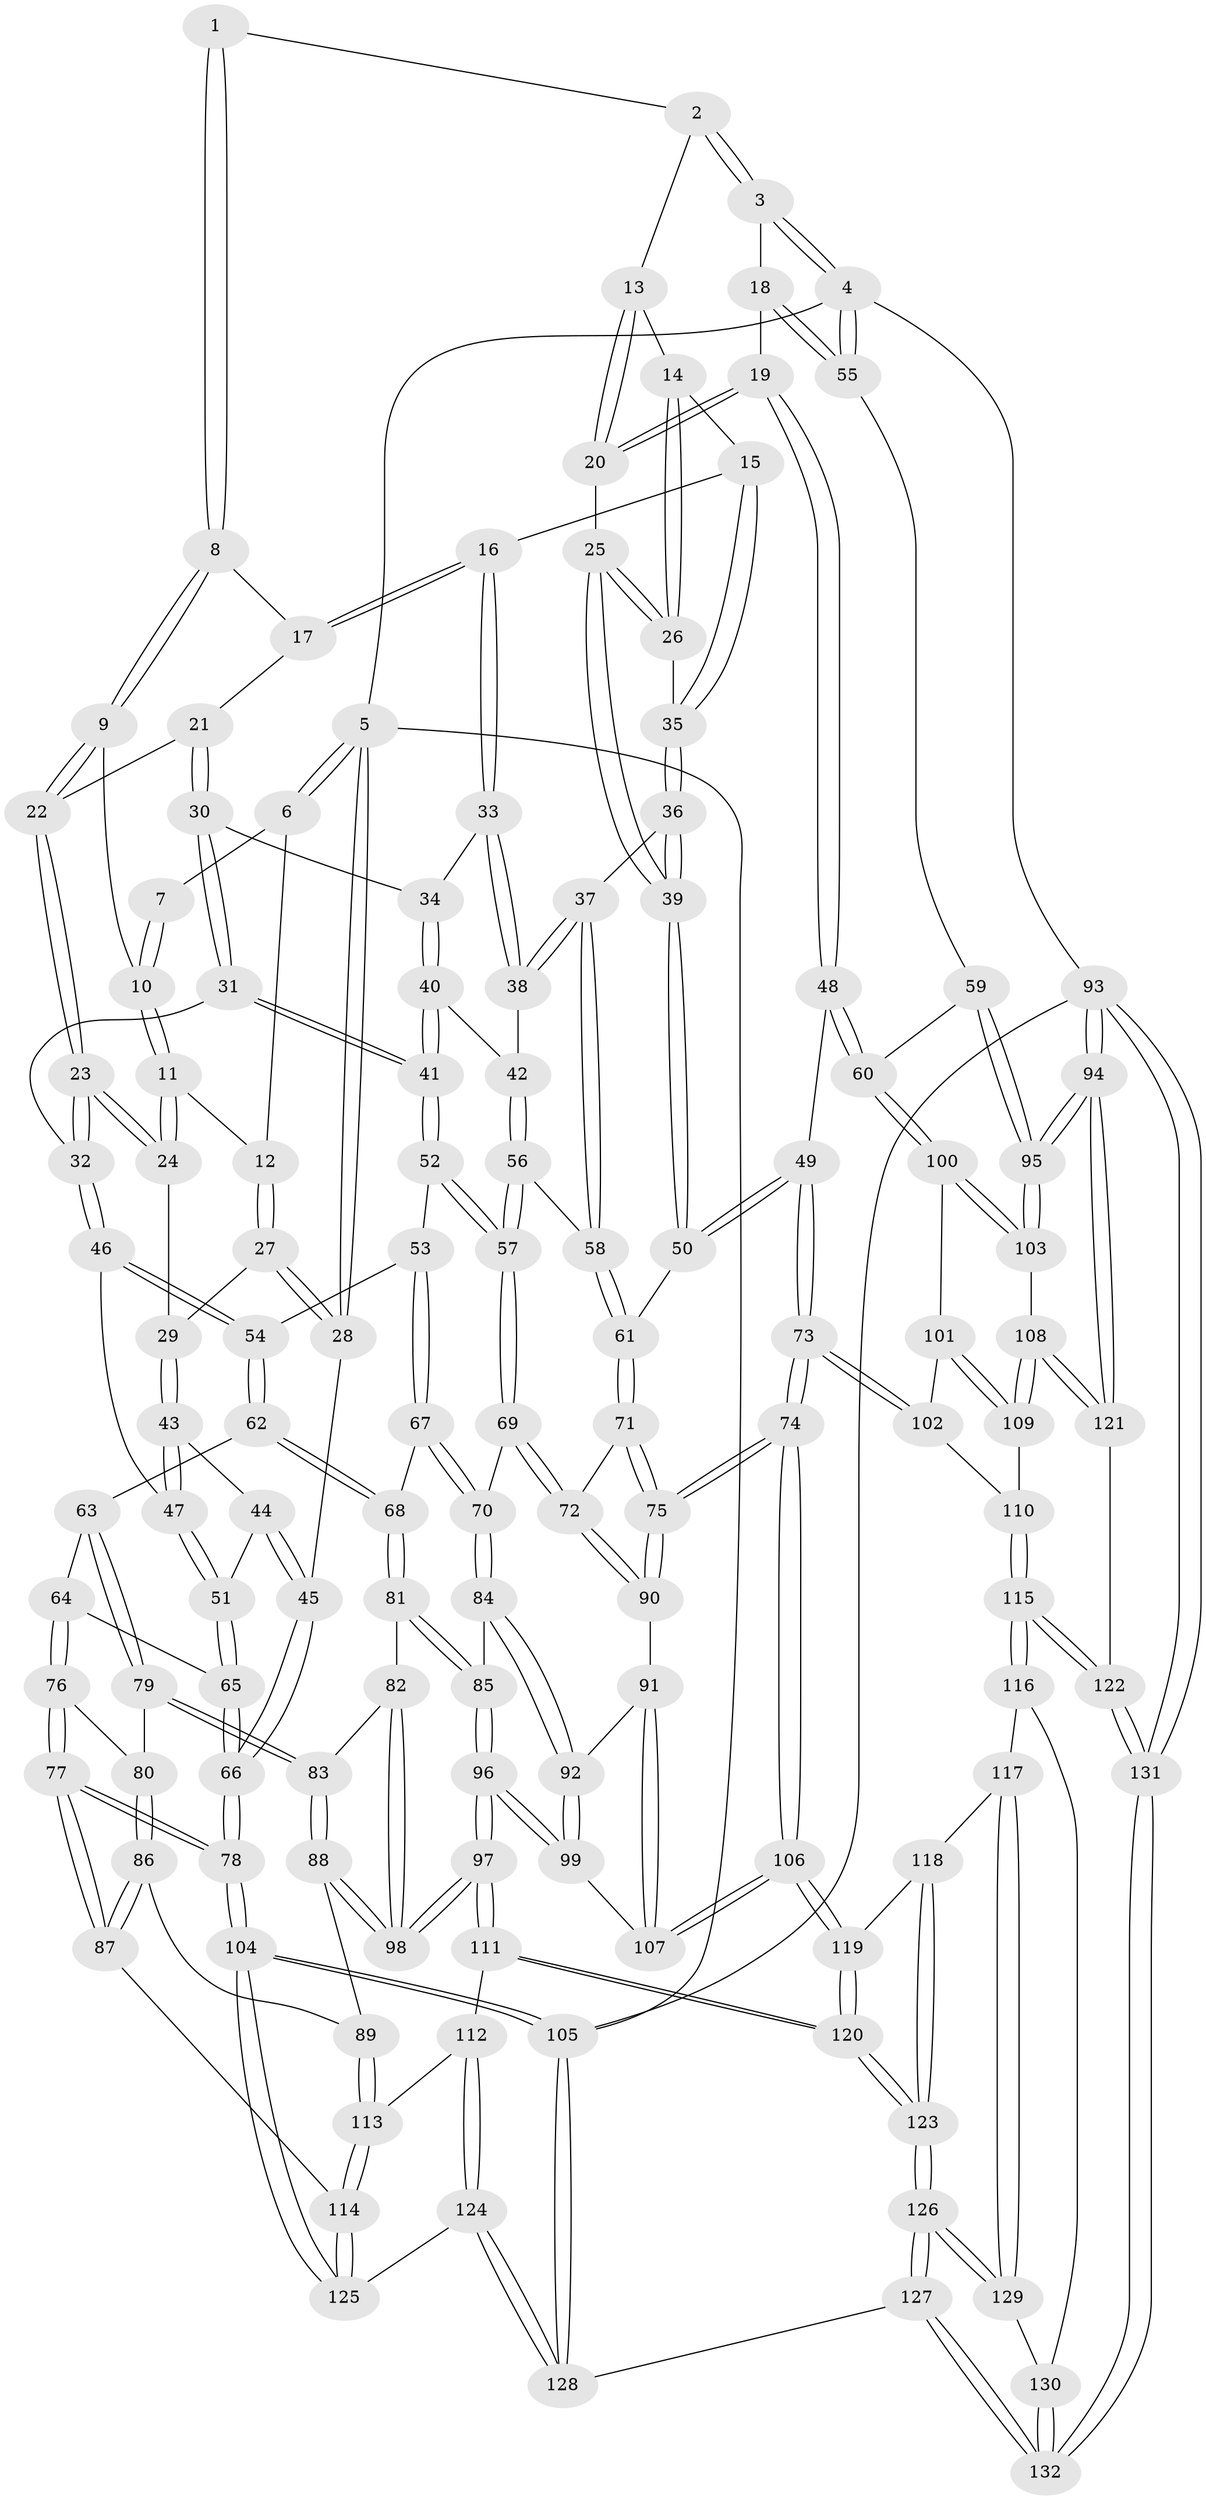 // coarse degree distribution, {4: 0.4177215189873418, 8: 0.012658227848101266, 6: 0.11392405063291139, 5: 0.35443037974683544, 3: 0.10126582278481013}
// Generated by graph-tools (version 1.1) at 2025/42/03/06/25 10:42:29]
// undirected, 132 vertices, 327 edges
graph export_dot {
graph [start="1"]
  node [color=gray90,style=filled];
  1 [pos="+0.4073624119936275+0"];
  2 [pos="+0.853119299499313+0"];
  3 [pos="+1+0"];
  4 [pos="+1+0"];
  5 [pos="+0+0"];
  6 [pos="+0+0"];
  7 [pos="+0.08528325315990777+0"];
  8 [pos="+0.4052026273412725+0"];
  9 [pos="+0.31389571084815465+0.04031284894538287"];
  10 [pos="+0.23052437094631245+0.06752214827175405"];
  11 [pos="+0.17178334478319418+0.10104479079522595"];
  12 [pos="+0.10908425738954934+0.06849564078001717"];
  13 [pos="+0.8249262815214408+0"];
  14 [pos="+0.6149978246947299+0.07305782012521944"];
  15 [pos="+0.5355959582447684+0.1216140130239884"];
  16 [pos="+0.5311842458910073+0.12119934203877307"];
  17 [pos="+0.44581410499865737+0"];
  18 [pos="+0.9348124569896519+0.22458084780156617"];
  19 [pos="+0.8647456020317597+0.22187163412732053"];
  20 [pos="+0.8030837290192417+0.17228396907972324"];
  21 [pos="+0.3816584993168849+0.1585903101214376"];
  22 [pos="+0.31748528256018355+0.1237096054187889"];
  23 [pos="+0.24137410555797564+0.2239124827569016"];
  24 [pos="+0.21240891756933733+0.2006263842734403"];
  25 [pos="+0.8029088562344597+0.1723472414006513"];
  26 [pos="+0.7477557002097965+0.16398903843669396"];
  27 [pos="+0.06801937320801096+0.12317565203166038"];
  28 [pos="+0+0.16577654863703312"];
  29 [pos="+0.06844341648908718+0.23038174065239703"];
  30 [pos="+0.39711592267747103+0.18084564009332324"];
  31 [pos="+0.2722520987678751+0.23866174042773802"];
  32 [pos="+0.24348444628285093+0.22901225411215023"];
  33 [pos="+0.47954630844912105+0.19354095927989548"];
  34 [pos="+0.4414749184177286+0.2058697480012527"];
  35 [pos="+0.6027816555523741+0.176342255137387"];
  36 [pos="+0.6126105609622504+0.24236866749982663"];
  37 [pos="+0.5435039744081624+0.2974082948769539"];
  38 [pos="+0.5256377297085375+0.27720068466908226"];
  39 [pos="+0.689832382937458+0.288706682055994"];
  40 [pos="+0.4027484767424261+0.2750289597109028"];
  41 [pos="+0.35053566529438107+0.2927732951587534"];
  42 [pos="+0.4323893913432498+0.31091884945811027"];
  43 [pos="+0.05464742535041816+0.24977996598176289"];
  44 [pos="+0.051741975313889646+0.2506201116284012"];
  45 [pos="+0+0.32818985015019203"];
  46 [pos="+0.19160330108173126+0.3509869866825657"];
  47 [pos="+0.14573194055958089+0.34687764453948416"];
  48 [pos="+0.8209131504841005+0.4716552223793883"];
  49 [pos="+0.776760444185493+0.47318862850417115"];
  50 [pos="+0.6699876104189815+0.40031587349215"];
  51 [pos="+0.06259624263587643+0.40406293238963265"];
  52 [pos="+0.3389943582902745+0.38386629148250007"];
  53 [pos="+0.31690316063726526+0.4022482992166207"];
  54 [pos="+0.20981120114295743+0.38028082564523824"];
  55 [pos="+1+0.30421708429448663"];
  56 [pos="+0.4682130140253226+0.3977685042755444"];
  57 [pos="+0.46574741855030705+0.40034292736720145"];
  58 [pos="+0.5518919754417844+0.36925908713422373"];
  59 [pos="+1+0.31603901179158794"];
  60 [pos="+0.8315242217326309+0.4776040745168789"];
  61 [pos="+0.6227330808791935+0.4038048869765523"];
  62 [pos="+0.19757429588957098+0.43173996215838994"];
  63 [pos="+0.1639998266570536+0.4771408706349569"];
  64 [pos="+0.05974122442713966+0.45249341833143847"];
  65 [pos="+0.02981934742004+0.42956498115535513"];
  66 [pos="+0+0.430141211014734"];
  67 [pos="+0.32299089514695295+0.43980263396495994"];
  68 [pos="+0.2746603472444845+0.5165304110845675"];
  69 [pos="+0.45003922989363165+0.5027594235779396"];
  70 [pos="+0.3973388432090563+0.5093887699788427"];
  71 [pos="+0.5864480057012852+0.47381026453603914"];
  72 [pos="+0.45583189020756+0.5090926980380639"];
  73 [pos="+0.635503182521274+0.6542229523889208"];
  74 [pos="+0.5955666685298041+0.6731046457156943"];
  75 [pos="+0.5799429082609093+0.6501145418255236"];
  76 [pos="+0.0851601853032282+0.523690665761919"];
  77 [pos="+0+0.6636374131529409"];
  78 [pos="+0+0.6531003949960229"];
  79 [pos="+0.16447911702118162+0.49426576148157103"];
  80 [pos="+0.11138843326973287+0.5463766859391794"];
  81 [pos="+0.2737628016887374+0.5436942218969015"];
  82 [pos="+0.2687920003230395+0.5462418870218901"];
  83 [pos="+0.2152542070816928+0.5608706992466918"];
  84 [pos="+0.35299270908329616+0.5540584231062226"];
  85 [pos="+0.2952095935949047+0.5536320931691009"];
  86 [pos="+0.11011551366369177+0.6536769724666811"];
  87 [pos="+0.011861405240653851+0.7050384853562727"];
  88 [pos="+0.16322609957775092+0.6447259137110184"];
  89 [pos="+0.1346228678553517+0.6515793641609833"];
  90 [pos="+0.4888305114491203+0.5782891237950692"];
  91 [pos="+0.4123750250564571+0.6152277024473469"];
  92 [pos="+0.37857830959519057+0.6261108201090226"];
  93 [pos="+1+1"];
  94 [pos="+1+1"];
  95 [pos="+1+0.7436024462983668"];
  96 [pos="+0.3206480494452276+0.7202899094077369"];
  97 [pos="+0.3173144707907785+0.7247440276802"];
  98 [pos="+0.2607907044726141+0.6870984197385459"];
  99 [pos="+0.3439152594734359+0.700269263168988"];
  100 [pos="+0.840722686665365+0.4927552932632967"];
  101 [pos="+0.8161955635633164+0.6428510226115662"];
  102 [pos="+0.7298057557377523+0.6806555437897558"];
  103 [pos="+1+0.7208238594524916"];
  104 [pos="+0+0.965067815027612"];
  105 [pos="+0+1"];
  106 [pos="+0.5904869794033958+0.6880033948180428"];
  107 [pos="+0.45577033231903186+0.687664937540945"];
  108 [pos="+0.9307171534097478+0.7569707942971634"];
  109 [pos="+0.8738219675052948+0.7293298633921573"];
  110 [pos="+0.7820990459621449+0.7301372336750878"];
  111 [pos="+0.3176372872652316+0.7538075498279386"];
  112 [pos="+0.2826441301938726+0.778812042852052"];
  113 [pos="+0.19731367941438513+0.7618179599246303"];
  114 [pos="+0.08391392515875185+0.8042275270516983"];
  115 [pos="+0.7284517986811162+0.8528431785207201"];
  116 [pos="+0.7110390694809239+0.8477793259813553"];
  117 [pos="+0.6334042758229896+0.8036548524951851"];
  118 [pos="+0.5933705442896395+0.7166439488691908"];
  119 [pos="+0.5895828983813085+0.7029922903810845"];
  120 [pos="+0.3835897693673561+0.8169089549581185"];
  121 [pos="+0.804267194075126+0.8849011558603189"];
  122 [pos="+0.780306823243261+0.8883170026020194"];
  123 [pos="+0.4205009388127567+0.9417719695907173"];
  124 [pos="+0.1594434131651295+0.9424729499493492"];
  125 [pos="+0.13572268222447553+0.921889688793117"];
  126 [pos="+0.43685148657405354+1"];
  127 [pos="+0.42265382038725835+1"];
  128 [pos="+0.2608597850748803+1"];
  129 [pos="+0.5341732539746259+0.9579740275206884"];
  130 [pos="+0.664370926298712+0.9271912293668805"];
  131 [pos="+0.6666620365956193+1"];
  132 [pos="+0.6317215340950716+1"];
  1 -- 2;
  1 -- 8;
  1 -- 8;
  2 -- 3;
  2 -- 3;
  2 -- 13;
  3 -- 4;
  3 -- 4;
  3 -- 18;
  4 -- 5;
  4 -- 55;
  4 -- 55;
  4 -- 93;
  5 -- 6;
  5 -- 6;
  5 -- 28;
  5 -- 28;
  5 -- 105;
  6 -- 7;
  6 -- 12;
  7 -- 10;
  7 -- 10;
  8 -- 9;
  8 -- 9;
  8 -- 17;
  9 -- 10;
  9 -- 22;
  9 -- 22;
  10 -- 11;
  10 -- 11;
  11 -- 12;
  11 -- 24;
  11 -- 24;
  12 -- 27;
  12 -- 27;
  13 -- 14;
  13 -- 20;
  13 -- 20;
  14 -- 15;
  14 -- 26;
  14 -- 26;
  15 -- 16;
  15 -- 35;
  15 -- 35;
  16 -- 17;
  16 -- 17;
  16 -- 33;
  16 -- 33;
  17 -- 21;
  18 -- 19;
  18 -- 55;
  18 -- 55;
  19 -- 20;
  19 -- 20;
  19 -- 48;
  19 -- 48;
  20 -- 25;
  21 -- 22;
  21 -- 30;
  21 -- 30;
  22 -- 23;
  22 -- 23;
  23 -- 24;
  23 -- 24;
  23 -- 32;
  23 -- 32;
  24 -- 29;
  25 -- 26;
  25 -- 26;
  25 -- 39;
  25 -- 39;
  26 -- 35;
  27 -- 28;
  27 -- 28;
  27 -- 29;
  28 -- 45;
  29 -- 43;
  29 -- 43;
  30 -- 31;
  30 -- 31;
  30 -- 34;
  31 -- 32;
  31 -- 41;
  31 -- 41;
  32 -- 46;
  32 -- 46;
  33 -- 34;
  33 -- 38;
  33 -- 38;
  34 -- 40;
  34 -- 40;
  35 -- 36;
  35 -- 36;
  36 -- 37;
  36 -- 39;
  36 -- 39;
  37 -- 38;
  37 -- 38;
  37 -- 58;
  37 -- 58;
  38 -- 42;
  39 -- 50;
  39 -- 50;
  40 -- 41;
  40 -- 41;
  40 -- 42;
  41 -- 52;
  41 -- 52;
  42 -- 56;
  42 -- 56;
  43 -- 44;
  43 -- 47;
  43 -- 47;
  44 -- 45;
  44 -- 45;
  44 -- 51;
  45 -- 66;
  45 -- 66;
  46 -- 47;
  46 -- 54;
  46 -- 54;
  47 -- 51;
  47 -- 51;
  48 -- 49;
  48 -- 60;
  48 -- 60;
  49 -- 50;
  49 -- 50;
  49 -- 73;
  49 -- 73;
  50 -- 61;
  51 -- 65;
  51 -- 65;
  52 -- 53;
  52 -- 57;
  52 -- 57;
  53 -- 54;
  53 -- 67;
  53 -- 67;
  54 -- 62;
  54 -- 62;
  55 -- 59;
  56 -- 57;
  56 -- 57;
  56 -- 58;
  57 -- 69;
  57 -- 69;
  58 -- 61;
  58 -- 61;
  59 -- 60;
  59 -- 95;
  59 -- 95;
  60 -- 100;
  60 -- 100;
  61 -- 71;
  61 -- 71;
  62 -- 63;
  62 -- 68;
  62 -- 68;
  63 -- 64;
  63 -- 79;
  63 -- 79;
  64 -- 65;
  64 -- 76;
  64 -- 76;
  65 -- 66;
  65 -- 66;
  66 -- 78;
  66 -- 78;
  67 -- 68;
  67 -- 70;
  67 -- 70;
  68 -- 81;
  68 -- 81;
  69 -- 70;
  69 -- 72;
  69 -- 72;
  70 -- 84;
  70 -- 84;
  71 -- 72;
  71 -- 75;
  71 -- 75;
  72 -- 90;
  72 -- 90;
  73 -- 74;
  73 -- 74;
  73 -- 102;
  73 -- 102;
  74 -- 75;
  74 -- 75;
  74 -- 106;
  74 -- 106;
  75 -- 90;
  75 -- 90;
  76 -- 77;
  76 -- 77;
  76 -- 80;
  77 -- 78;
  77 -- 78;
  77 -- 87;
  77 -- 87;
  78 -- 104;
  78 -- 104;
  79 -- 80;
  79 -- 83;
  79 -- 83;
  80 -- 86;
  80 -- 86;
  81 -- 82;
  81 -- 85;
  81 -- 85;
  82 -- 83;
  82 -- 98;
  82 -- 98;
  83 -- 88;
  83 -- 88;
  84 -- 85;
  84 -- 92;
  84 -- 92;
  85 -- 96;
  85 -- 96;
  86 -- 87;
  86 -- 87;
  86 -- 89;
  87 -- 114;
  88 -- 89;
  88 -- 98;
  88 -- 98;
  89 -- 113;
  89 -- 113;
  90 -- 91;
  91 -- 92;
  91 -- 107;
  91 -- 107;
  92 -- 99;
  92 -- 99;
  93 -- 94;
  93 -- 94;
  93 -- 131;
  93 -- 131;
  93 -- 105;
  94 -- 95;
  94 -- 95;
  94 -- 121;
  94 -- 121;
  95 -- 103;
  95 -- 103;
  96 -- 97;
  96 -- 97;
  96 -- 99;
  96 -- 99;
  97 -- 98;
  97 -- 98;
  97 -- 111;
  97 -- 111;
  99 -- 107;
  100 -- 101;
  100 -- 103;
  100 -- 103;
  101 -- 102;
  101 -- 109;
  101 -- 109;
  102 -- 110;
  103 -- 108;
  104 -- 105;
  104 -- 105;
  104 -- 125;
  104 -- 125;
  105 -- 128;
  105 -- 128;
  106 -- 107;
  106 -- 107;
  106 -- 119;
  106 -- 119;
  108 -- 109;
  108 -- 109;
  108 -- 121;
  108 -- 121;
  109 -- 110;
  110 -- 115;
  110 -- 115;
  111 -- 112;
  111 -- 120;
  111 -- 120;
  112 -- 113;
  112 -- 124;
  112 -- 124;
  113 -- 114;
  113 -- 114;
  114 -- 125;
  114 -- 125;
  115 -- 116;
  115 -- 116;
  115 -- 122;
  115 -- 122;
  116 -- 117;
  116 -- 130;
  117 -- 118;
  117 -- 129;
  117 -- 129;
  118 -- 119;
  118 -- 123;
  118 -- 123;
  119 -- 120;
  119 -- 120;
  120 -- 123;
  120 -- 123;
  121 -- 122;
  122 -- 131;
  122 -- 131;
  123 -- 126;
  123 -- 126;
  124 -- 125;
  124 -- 128;
  124 -- 128;
  126 -- 127;
  126 -- 127;
  126 -- 129;
  126 -- 129;
  127 -- 128;
  127 -- 132;
  127 -- 132;
  129 -- 130;
  130 -- 132;
  130 -- 132;
  131 -- 132;
  131 -- 132;
}
